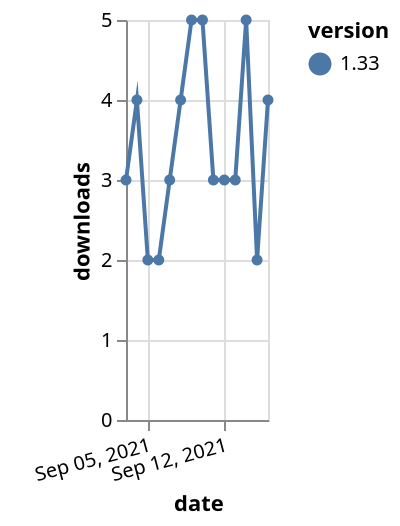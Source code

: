 {"$schema": "https://vega.github.io/schema/vega-lite/v5.json", "description": "A simple bar chart with embedded data.", "data": {"values": [{"date": "2021-09-03", "total": 2219, "delta": 3, "version": "1.33"}, {"date": "2021-09-04", "total": 2223, "delta": 4, "version": "1.33"}, {"date": "2021-09-05", "total": 2225, "delta": 2, "version": "1.33"}, {"date": "2021-09-06", "total": 2227, "delta": 2, "version": "1.33"}, {"date": "2021-09-07", "total": 2230, "delta": 3, "version": "1.33"}, {"date": "2021-09-08", "total": 2234, "delta": 4, "version": "1.33"}, {"date": "2021-09-09", "total": 2239, "delta": 5, "version": "1.33"}, {"date": "2021-09-10", "total": 2244, "delta": 5, "version": "1.33"}, {"date": "2021-09-11", "total": 2247, "delta": 3, "version": "1.33"}, {"date": "2021-09-12", "total": 2250, "delta": 3, "version": "1.33"}, {"date": "2021-09-13", "total": 2253, "delta": 3, "version": "1.33"}, {"date": "2021-09-14", "total": 2258, "delta": 5, "version": "1.33"}, {"date": "2021-09-15", "total": 2260, "delta": 2, "version": "1.33"}, {"date": "2021-09-16", "total": 2264, "delta": 4, "version": "1.33"}]}, "width": "container", "mark": {"type": "line", "point": {"filled": true}}, "encoding": {"x": {"field": "date", "type": "temporal", "timeUnit": "yearmonthdate", "title": "date", "axis": {"labelAngle": -15}}, "y": {"field": "delta", "type": "quantitative", "title": "downloads"}, "color": {"field": "version", "type": "nominal"}, "tooltip": {"field": "delta"}}}